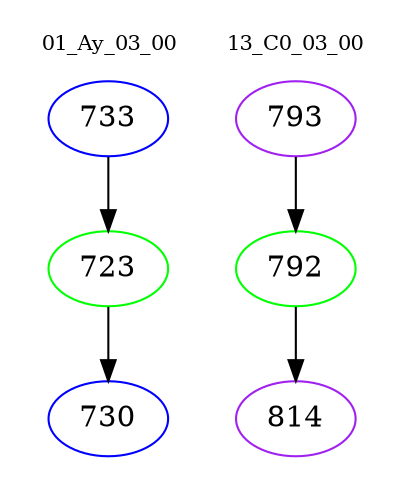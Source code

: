 digraph{
subgraph cluster_0 {
color = white
label = "01_Ay_03_00";
fontsize=10;
T0_733 [label="733", color="blue"]
T0_733 -> T0_723 [color="black"]
T0_723 [label="723", color="green"]
T0_723 -> T0_730 [color="black"]
T0_730 [label="730", color="blue"]
}
subgraph cluster_1 {
color = white
label = "13_C0_03_00";
fontsize=10;
T1_793 [label="793", color="purple"]
T1_793 -> T1_792 [color="black"]
T1_792 [label="792", color="green"]
T1_792 -> T1_814 [color="black"]
T1_814 [label="814", color="purple"]
}
}
